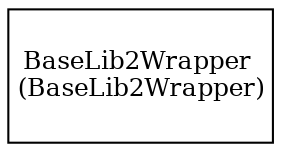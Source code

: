 digraph G {
bgcolor=white
BaseLib2Wrapper [margin=0, shape=record, style=filled, fillcolor=white, color=black,label=<<TABLE border="0" cellborder="0"><TR><TD width="60" height="60"><font point-size="12">BaseLib2Wrapper <BR/>(BaseLib2Wrapper)</font></TD></TR></TABLE>>]
}
